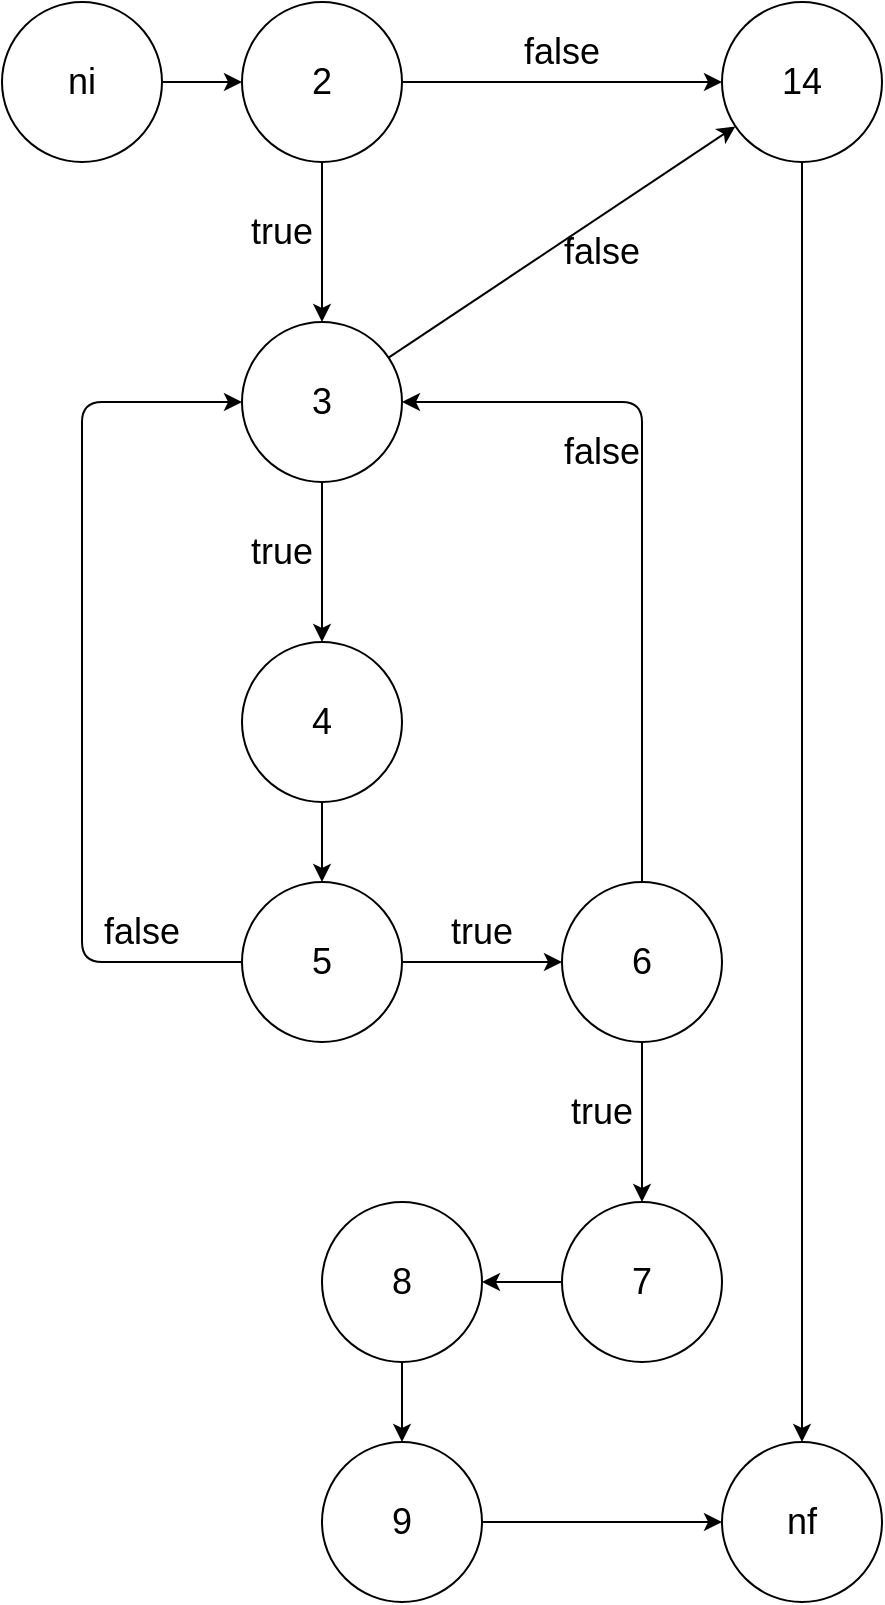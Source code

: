 <mxfile version="20.8.16" type="device"><diagram id="sHPI-prgoZZ5_3ENNejM" name="Pagina-1"><mxGraphModel dx="1938" dy="1020" grid="1" gridSize="10" guides="1" tooltips="1" connect="1" arrows="1" fold="1" page="0" pageScale="1" pageWidth="850" pageHeight="1100" math="0" shadow="0"><root><mxCell id="0"/><mxCell id="1" parent="0"/><mxCell id="29" value="" style="edgeStyle=none;html=1;fontSize=18;" parent="1" source="2" target="4" edge="1"><mxGeometry relative="1" as="geometry"/></mxCell><mxCell id="2" value="&lt;font style=&quot;font-size: 18px;&quot;&gt;ni&lt;/font&gt;" style="ellipse;whiteSpace=wrap;html=1;aspect=fixed;" parent="1" vertex="1"><mxGeometry x="280" y="200" width="80" height="80" as="geometry"/></mxCell><mxCell id="3" value="&lt;font style=&quot;font-size: 18px;&quot;&gt;nf&lt;/font&gt;" style="ellipse;whiteSpace=wrap;html=1;aspect=fixed;" parent="1" vertex="1"><mxGeometry x="640" y="920" width="80" height="80" as="geometry"/></mxCell><mxCell id="30" value="" style="edgeStyle=none;html=1;fontSize=18;" parent="1" source="4" target="5" edge="1"><mxGeometry relative="1" as="geometry"/></mxCell><mxCell id="51" style="edgeStyle=none;html=1;fontSize=18;" parent="1" source="4" target="80" edge="1"><mxGeometry relative="1" as="geometry"><mxPoint x="550" y="330" as="targetPoint"/></mxGeometry></mxCell><mxCell id="4" value="&lt;span style=&quot;font-size: 18px;&quot;&gt;2&lt;/span&gt;" style="ellipse;whiteSpace=wrap;html=1;aspect=fixed;" parent="1" vertex="1"><mxGeometry x="400" y="200" width="80" height="80" as="geometry"/></mxCell><mxCell id="31" value="" style="edgeStyle=none;html=1;fontSize=18;" parent="1" source="5" target="11" edge="1"><mxGeometry relative="1" as="geometry"/></mxCell><mxCell id="5" value="&lt;span style=&quot;font-size: 18px;&quot;&gt;3&lt;/span&gt;" style="ellipse;whiteSpace=wrap;html=1;aspect=fixed;" parent="1" vertex="1"><mxGeometry x="400" y="360" width="80" height="80" as="geometry"/></mxCell><mxCell id="32" style="edgeStyle=none;html=1;fontSize=18;" parent="1" source="11" target="12" edge="1"><mxGeometry relative="1" as="geometry"/></mxCell><mxCell id="11" value="&lt;span style=&quot;font-size: 18px;&quot;&gt;4&lt;/span&gt;" style="ellipse;whiteSpace=wrap;html=1;aspect=fixed;" parent="1" vertex="1"><mxGeometry x="400" y="520" width="80" height="80" as="geometry"/></mxCell><mxCell id="33" value="" style="edgeStyle=none;html=1;fontSize=18;" parent="1" source="12" target="14" edge="1"><mxGeometry relative="1" as="geometry"/></mxCell><mxCell id="12" value="&lt;span style=&quot;font-size: 18px;&quot;&gt;5&lt;/span&gt;" style="ellipse;whiteSpace=wrap;html=1;aspect=fixed;" parent="1" vertex="1"><mxGeometry x="400" y="640" width="80" height="80" as="geometry"/></mxCell><mxCell id="36" style="edgeStyle=none;html=1;fontSize=18;" parent="1" source="14" target="78" edge="1"><mxGeometry relative="1" as="geometry"/></mxCell><mxCell id="14" value="&lt;span style=&quot;font-size: 18px;&quot;&gt;6&lt;/span&gt;" style="ellipse;whiteSpace=wrap;html=1;aspect=fixed;" parent="1" vertex="1"><mxGeometry x="560" y="640" width="80" height="80" as="geometry"/></mxCell><mxCell id="52" value="false" style="text;html=1;strokeColor=none;fillColor=none;align=center;verticalAlign=middle;whiteSpace=wrap;rounded=0;fontSize=18;" parent="1" vertex="1"><mxGeometry x="530" y="210" width="60" height="30" as="geometry"/></mxCell><mxCell id="57" value="false" style="text;html=1;strokeColor=none;fillColor=none;align=center;verticalAlign=middle;whiteSpace=wrap;rounded=0;fontSize=18;" parent="1" vertex="1"><mxGeometry x="320" y="650" width="60" height="30" as="geometry"/></mxCell><mxCell id="60" value="true" style="text;html=1;strokeColor=none;fillColor=none;align=center;verticalAlign=middle;whiteSpace=wrap;rounded=0;fontSize=18;" parent="1" vertex="1"><mxGeometry x="390" y="300" width="60" height="30" as="geometry"/></mxCell><mxCell id="3dR2KpZyqpe5y_qM04r1-104" style="edgeStyle=orthogonalEdgeStyle;rounded=0;orthogonalLoop=1;jettySize=auto;html=1;" edge="1" parent="1" source="78" target="3dR2KpZyqpe5y_qM04r1-102"><mxGeometry relative="1" as="geometry"/></mxCell><mxCell id="78" value="&lt;span style=&quot;font-size: 18px;&quot;&gt;7&lt;/span&gt;" style="ellipse;whiteSpace=wrap;html=1;aspect=fixed;" parent="1" vertex="1"><mxGeometry x="560" y="800" width="80" height="80" as="geometry"/></mxCell><mxCell id="81" style="edgeStyle=none;html=1;fontSize=18;" parent="1" source="80" target="3" edge="1"><mxGeometry relative="1" as="geometry"/></mxCell><mxCell id="80" value="&lt;span style=&quot;font-size: 18px;&quot;&gt;14&lt;/span&gt;" style="ellipse;whiteSpace=wrap;html=1;aspect=fixed;" parent="1" vertex="1"><mxGeometry x="640" y="200" width="80" height="80" as="geometry"/></mxCell><mxCell id="3dR2KpZyqpe5y_qM04r1-99" value="true" style="text;html=1;strokeColor=none;fillColor=none;align=center;verticalAlign=middle;whiteSpace=wrap;rounded=0;fontSize=18;" vertex="1" parent="1"><mxGeometry x="390" y="460" width="60" height="30" as="geometry"/></mxCell><mxCell id="3dR2KpZyqpe5y_qM04r1-100" value="true" style="text;html=1;strokeColor=none;fillColor=none;align=center;verticalAlign=middle;whiteSpace=wrap;rounded=0;fontSize=18;" vertex="1" parent="1"><mxGeometry x="490" y="650" width="60" height="30" as="geometry"/></mxCell><mxCell id="3dR2KpZyqpe5y_qM04r1-101" value="true" style="text;html=1;strokeColor=none;fillColor=none;align=center;verticalAlign=middle;whiteSpace=wrap;rounded=0;fontSize=18;" vertex="1" parent="1"><mxGeometry x="550" y="740" width="60" height="30" as="geometry"/></mxCell><mxCell id="3dR2KpZyqpe5y_qM04r1-105" style="edgeStyle=orthogonalEdgeStyle;rounded=0;orthogonalLoop=1;jettySize=auto;html=1;" edge="1" parent="1" source="3dR2KpZyqpe5y_qM04r1-102" target="3dR2KpZyqpe5y_qM04r1-103"><mxGeometry relative="1" as="geometry"/></mxCell><mxCell id="3dR2KpZyqpe5y_qM04r1-102" value="&lt;span style=&quot;font-size: 18px;&quot;&gt;8&lt;/span&gt;" style="ellipse;whiteSpace=wrap;html=1;aspect=fixed;" vertex="1" parent="1"><mxGeometry x="440" y="800" width="80" height="80" as="geometry"/></mxCell><mxCell id="3dR2KpZyqpe5y_qM04r1-106" style="edgeStyle=orthogonalEdgeStyle;rounded=0;orthogonalLoop=1;jettySize=auto;html=1;" edge="1" parent="1" source="3dR2KpZyqpe5y_qM04r1-103" target="3"><mxGeometry relative="1" as="geometry"/></mxCell><mxCell id="3dR2KpZyqpe5y_qM04r1-103" value="&lt;span style=&quot;font-size: 18px;&quot;&gt;9&lt;/span&gt;" style="ellipse;whiteSpace=wrap;html=1;aspect=fixed;" vertex="1" parent="1"><mxGeometry x="440" y="920" width="80" height="80" as="geometry"/></mxCell><mxCell id="3dR2KpZyqpe5y_qM04r1-107" value="" style="endArrow=classic;html=1;rounded=0;" edge="1" parent="1" source="5" target="80"><mxGeometry width="50" height="50" relative="1" as="geometry"><mxPoint x="770" y="680" as="sourcePoint"/><mxPoint x="820" y="630" as="targetPoint"/></mxGeometry></mxCell><mxCell id="3dR2KpZyqpe5y_qM04r1-109" value="" style="endArrow=classic;html=1;rounded=1;" edge="1" parent="1" source="12" target="5"><mxGeometry width="50" height="50" relative="1" as="geometry"><mxPoint x="650" y="550" as="sourcePoint"/><mxPoint x="700" y="500" as="targetPoint"/><Array as="points"><mxPoint x="320" y="680"/><mxPoint x="320" y="400"/></Array></mxGeometry></mxCell><mxCell id="3dR2KpZyqpe5y_qM04r1-111" value="false" style="text;html=1;strokeColor=none;fillColor=none;align=center;verticalAlign=middle;whiteSpace=wrap;rounded=0;fontSize=18;" vertex="1" parent="1"><mxGeometry x="550" y="410" width="60" height="30" as="geometry"/></mxCell><mxCell id="3dR2KpZyqpe5y_qM04r1-112" value="false" style="text;html=1;strokeColor=none;fillColor=none;align=center;verticalAlign=middle;whiteSpace=wrap;rounded=0;fontSize=18;" vertex="1" parent="1"><mxGeometry x="550" y="310" width="60" height="30" as="geometry"/></mxCell><mxCell id="3dR2KpZyqpe5y_qM04r1-113" value="" style="endArrow=classic;html=1;rounded=1;" edge="1" parent="1" source="14" target="5"><mxGeometry width="50" height="50" relative="1" as="geometry"><mxPoint x="580" y="730" as="sourcePoint"/><mxPoint x="630" y="680" as="targetPoint"/><Array as="points"><mxPoint x="600" y="400"/></Array></mxGeometry></mxCell></root></mxGraphModel></diagram></mxfile>